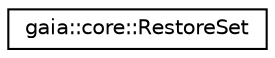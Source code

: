 digraph G
{
  edge [fontname="Helvetica",fontsize="10",labelfontname="Helvetica",labelfontsize="10"];
  node [fontname="Helvetica",fontsize="10",shape=record];
  rankdir=LR;
  Node1 [label="gaia::core::RestoreSet",height=0.2,width=0.4,color="black", fillcolor="white", style="filled",URL="$d1/d05/classgaia_1_1core_1_1_restore_set.html"];
}
